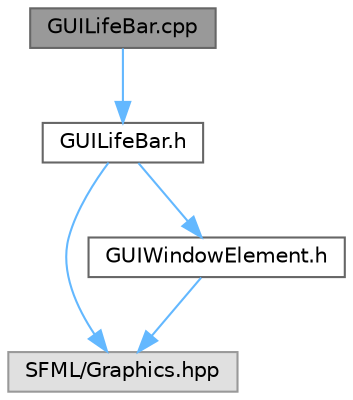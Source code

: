 digraph "GUILifeBar.cpp"
{
 // LATEX_PDF_SIZE
  bgcolor="transparent";
  edge [fontname=Helvetica,fontsize=10,labelfontname=Helvetica,labelfontsize=10];
  node [fontname=Helvetica,fontsize=10,shape=box,height=0.2,width=0.4];
  Node1 [id="Node000001",label="GUILifeBar.cpp",height=0.2,width=0.4,color="gray40", fillcolor="grey60", style="filled", fontcolor="black",tooltip=" "];
  Node1 -> Node2 [id="edge1_Node000001_Node000002",color="steelblue1",style="solid",tooltip=" "];
  Node2 [id="Node000002",label="GUILifeBar.h",height=0.2,width=0.4,color="grey40", fillcolor="white", style="filled",URL="$_g_u_i_life_bar_8h.html",tooltip=" "];
  Node2 -> Node3 [id="edge2_Node000002_Node000003",color="steelblue1",style="solid",tooltip=" "];
  Node3 [id="Node000003",label="SFML/Graphics.hpp",height=0.2,width=0.4,color="grey60", fillcolor="#E0E0E0", style="filled",tooltip=" "];
  Node2 -> Node4 [id="edge3_Node000002_Node000004",color="steelblue1",style="solid",tooltip=" "];
  Node4 [id="Node000004",label="GUIWindowElement.h",height=0.2,width=0.4,color="grey40", fillcolor="white", style="filled",URL="$_g_u_i_window_element_8h.html",tooltip="This file contains the declaration of the GUIWindowElement class."];
  Node4 -> Node3 [id="edge4_Node000004_Node000003",color="steelblue1",style="solid",tooltip=" "];
}
